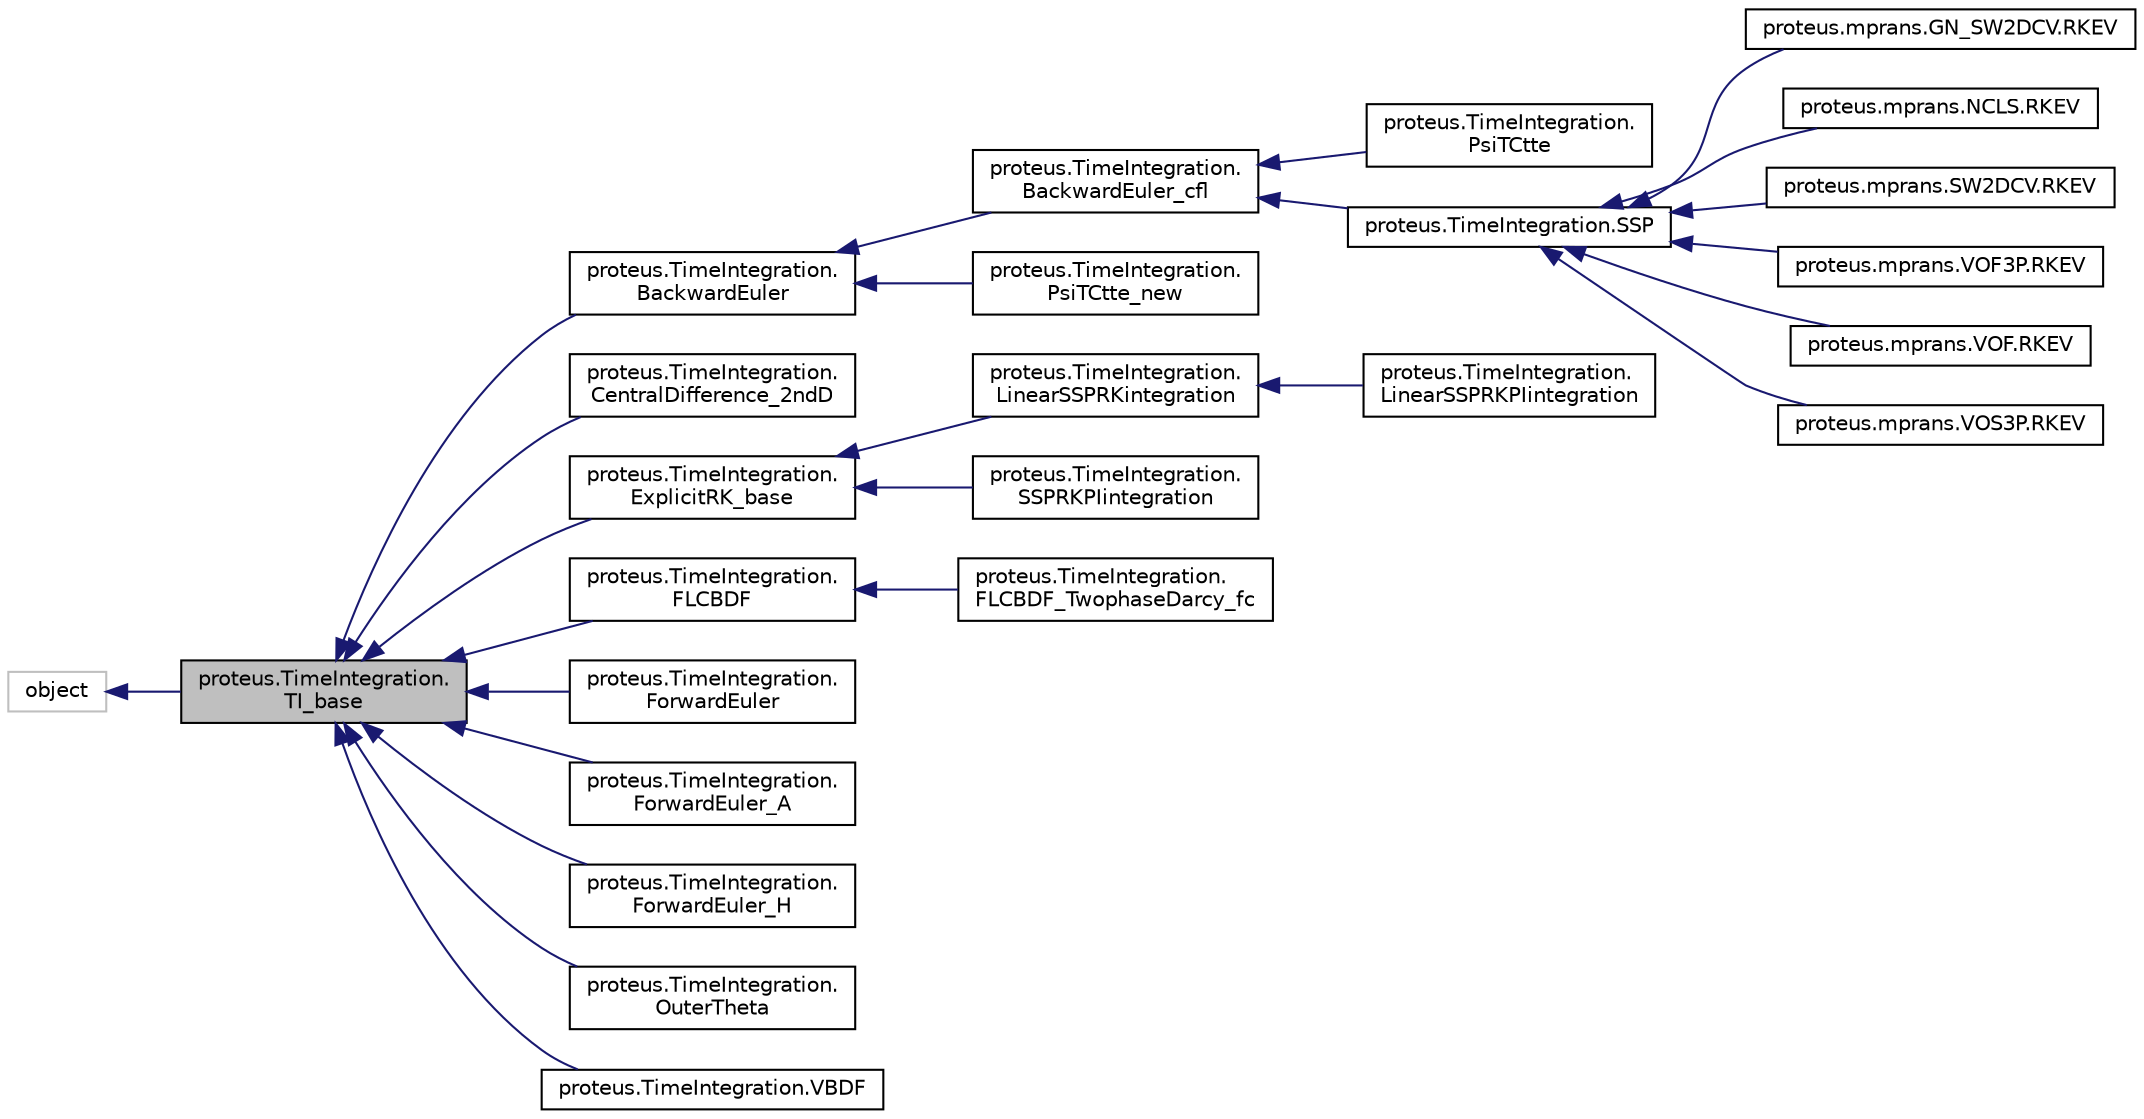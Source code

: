 digraph "proteus.TimeIntegration.TI_base"
{
 // LATEX_PDF_SIZE
  edge [fontname="Helvetica",fontsize="10",labelfontname="Helvetica",labelfontsize="10"];
  node [fontname="Helvetica",fontsize="10",shape=record];
  rankdir="LR";
  Node1 [label="proteus.TimeIntegration.\lTI_base",height=0.2,width=0.4,color="black", fillcolor="grey75", style="filled", fontcolor="black",tooltip=" "];
  Node2 -> Node1 [dir="back",color="midnightblue",fontsize="10",style="solid",fontname="Helvetica"];
  Node2 [label="object",height=0.2,width=0.4,color="grey75", fillcolor="white", style="filled",tooltip=" "];
  Node1 -> Node3 [dir="back",color="midnightblue",fontsize="10",style="solid",fontname="Helvetica"];
  Node3 [label="proteus.TimeIntegration.\lBackwardEuler",height=0.2,width=0.4,color="black", fillcolor="white", style="filled",URL="$classproteus_1_1TimeIntegration_1_1BackwardEuler.html",tooltip=" "];
  Node3 -> Node4 [dir="back",color="midnightblue",fontsize="10",style="solid",fontname="Helvetica"];
  Node4 [label="proteus.TimeIntegration.\lBackwardEuler_cfl",height=0.2,width=0.4,color="black", fillcolor="white", style="filled",URL="$classproteus_1_1TimeIntegration_1_1BackwardEuler__cfl.html",tooltip=" "];
  Node4 -> Node5 [dir="back",color="midnightblue",fontsize="10",style="solid",fontname="Helvetica"];
  Node5 [label="proteus.TimeIntegration.\lPsiTCtte",height=0.2,width=0.4,color="black", fillcolor="white", style="filled",URL="$classproteus_1_1TimeIntegration_1_1PsiTCtte.html",tooltip=" "];
  Node4 -> Node6 [dir="back",color="midnightblue",fontsize="10",style="solid",fontname="Helvetica"];
  Node6 [label="proteus.TimeIntegration.SSP",height=0.2,width=0.4,color="black", fillcolor="white", style="filled",URL="$classproteus_1_1TimeIntegration_1_1SSP.html",tooltip=" "];
  Node6 -> Node7 [dir="back",color="midnightblue",fontsize="10",style="solid",fontname="Helvetica"];
  Node7 [label="proteus.mprans.GN_SW2DCV.RKEV",height=0.2,width=0.4,color="black", fillcolor="white", style="filled",URL="$classproteus_1_1mprans_1_1GN__SW2DCV_1_1RKEV.html",tooltip=" "];
  Node6 -> Node8 [dir="back",color="midnightblue",fontsize="10",style="solid",fontname="Helvetica"];
  Node8 [label="proteus.mprans.NCLS.RKEV",height=0.2,width=0.4,color="black", fillcolor="white", style="filled",URL="$classproteus_1_1mprans_1_1NCLS_1_1RKEV.html",tooltip=" "];
  Node6 -> Node9 [dir="back",color="midnightblue",fontsize="10",style="solid",fontname="Helvetica"];
  Node9 [label="proteus.mprans.SW2DCV.RKEV",height=0.2,width=0.4,color="black", fillcolor="white", style="filled",URL="$classproteus_1_1mprans_1_1SW2DCV_1_1RKEV.html",tooltip=" "];
  Node6 -> Node10 [dir="back",color="midnightblue",fontsize="10",style="solid",fontname="Helvetica"];
  Node10 [label="proteus.mprans.VOF3P.RKEV",height=0.2,width=0.4,color="black", fillcolor="white", style="filled",URL="$classproteus_1_1mprans_1_1VOF3P_1_1RKEV.html",tooltip=" "];
  Node6 -> Node11 [dir="back",color="midnightblue",fontsize="10",style="solid",fontname="Helvetica"];
  Node11 [label="proteus.mprans.VOF.RKEV",height=0.2,width=0.4,color="black", fillcolor="white", style="filled",URL="$classproteus_1_1mprans_1_1VOF_1_1RKEV.html",tooltip=" "];
  Node6 -> Node12 [dir="back",color="midnightblue",fontsize="10",style="solid",fontname="Helvetica"];
  Node12 [label="proteus.mprans.VOS3P.RKEV",height=0.2,width=0.4,color="black", fillcolor="white", style="filled",URL="$classproteus_1_1mprans_1_1VOS3P_1_1RKEV.html",tooltip=" "];
  Node3 -> Node13 [dir="back",color="midnightblue",fontsize="10",style="solid",fontname="Helvetica"];
  Node13 [label="proteus.TimeIntegration.\lPsiTCtte_new",height=0.2,width=0.4,color="black", fillcolor="white", style="filled",URL="$classproteus_1_1TimeIntegration_1_1PsiTCtte__new.html",tooltip=" "];
  Node1 -> Node14 [dir="back",color="midnightblue",fontsize="10",style="solid",fontname="Helvetica"];
  Node14 [label="proteus.TimeIntegration.\lCentralDifference_2ndD",height=0.2,width=0.4,color="black", fillcolor="white", style="filled",URL="$classproteus_1_1TimeIntegration_1_1CentralDifference__2ndD.html",tooltip=" "];
  Node1 -> Node15 [dir="back",color="midnightblue",fontsize="10",style="solid",fontname="Helvetica"];
  Node15 [label="proteus.TimeIntegration.\lExplicitRK_base",height=0.2,width=0.4,color="black", fillcolor="white", style="filled",URL="$classproteus_1_1TimeIntegration_1_1ExplicitRK__base.html",tooltip=" "];
  Node15 -> Node16 [dir="back",color="midnightblue",fontsize="10",style="solid",fontname="Helvetica"];
  Node16 [label="proteus.TimeIntegration.\lLinearSSPRKintegration",height=0.2,width=0.4,color="black", fillcolor="white", style="filled",URL="$classproteus_1_1TimeIntegration_1_1LinearSSPRKintegration.html",tooltip=" "];
  Node16 -> Node17 [dir="back",color="midnightblue",fontsize="10",style="solid",fontname="Helvetica"];
  Node17 [label="proteus.TimeIntegration.\lLinearSSPRKPIintegration",height=0.2,width=0.4,color="black", fillcolor="white", style="filled",URL="$classproteus_1_1TimeIntegration_1_1LinearSSPRKPIintegration.html",tooltip=" "];
  Node15 -> Node18 [dir="back",color="midnightblue",fontsize="10",style="solid",fontname="Helvetica"];
  Node18 [label="proteus.TimeIntegration.\lSSPRKPIintegration",height=0.2,width=0.4,color="black", fillcolor="white", style="filled",URL="$classproteus_1_1TimeIntegration_1_1SSPRKPIintegration.html",tooltip=" "];
  Node1 -> Node19 [dir="back",color="midnightblue",fontsize="10",style="solid",fontname="Helvetica"];
  Node19 [label="proteus.TimeIntegration.\lFLCBDF",height=0.2,width=0.4,color="black", fillcolor="white", style="filled",URL="$classproteus_1_1TimeIntegration_1_1FLCBDF.html",tooltip=" "];
  Node19 -> Node20 [dir="back",color="midnightblue",fontsize="10",style="solid",fontname="Helvetica"];
  Node20 [label="proteus.TimeIntegration.\lFLCBDF_TwophaseDarcy_fc",height=0.2,width=0.4,color="black", fillcolor="white", style="filled",URL="$classproteus_1_1TimeIntegration_1_1FLCBDF__TwophaseDarcy__fc.html",tooltip=" "];
  Node1 -> Node21 [dir="back",color="midnightblue",fontsize="10",style="solid",fontname="Helvetica"];
  Node21 [label="proteus.TimeIntegration.\lForwardEuler",height=0.2,width=0.4,color="black", fillcolor="white", style="filled",URL="$classproteus_1_1TimeIntegration_1_1ForwardEuler.html",tooltip=" "];
  Node1 -> Node22 [dir="back",color="midnightblue",fontsize="10",style="solid",fontname="Helvetica"];
  Node22 [label="proteus.TimeIntegration.\lForwardEuler_A",height=0.2,width=0.4,color="black", fillcolor="white", style="filled",URL="$classproteus_1_1TimeIntegration_1_1ForwardEuler__A.html",tooltip=" "];
  Node1 -> Node23 [dir="back",color="midnightblue",fontsize="10",style="solid",fontname="Helvetica"];
  Node23 [label="proteus.TimeIntegration.\lForwardEuler_H",height=0.2,width=0.4,color="black", fillcolor="white", style="filled",URL="$classproteus_1_1TimeIntegration_1_1ForwardEuler__H.html",tooltip=" "];
  Node1 -> Node24 [dir="back",color="midnightblue",fontsize="10",style="solid",fontname="Helvetica"];
  Node24 [label="proteus.TimeIntegration.\lOuterTheta",height=0.2,width=0.4,color="black", fillcolor="white", style="filled",URL="$classproteus_1_1TimeIntegration_1_1OuterTheta.html",tooltip=" "];
  Node1 -> Node25 [dir="back",color="midnightblue",fontsize="10",style="solid",fontname="Helvetica"];
  Node25 [label="proteus.TimeIntegration.VBDF",height=0.2,width=0.4,color="black", fillcolor="white", style="filled",URL="$classproteus_1_1TimeIntegration_1_1VBDF.html",tooltip=" "];
}
